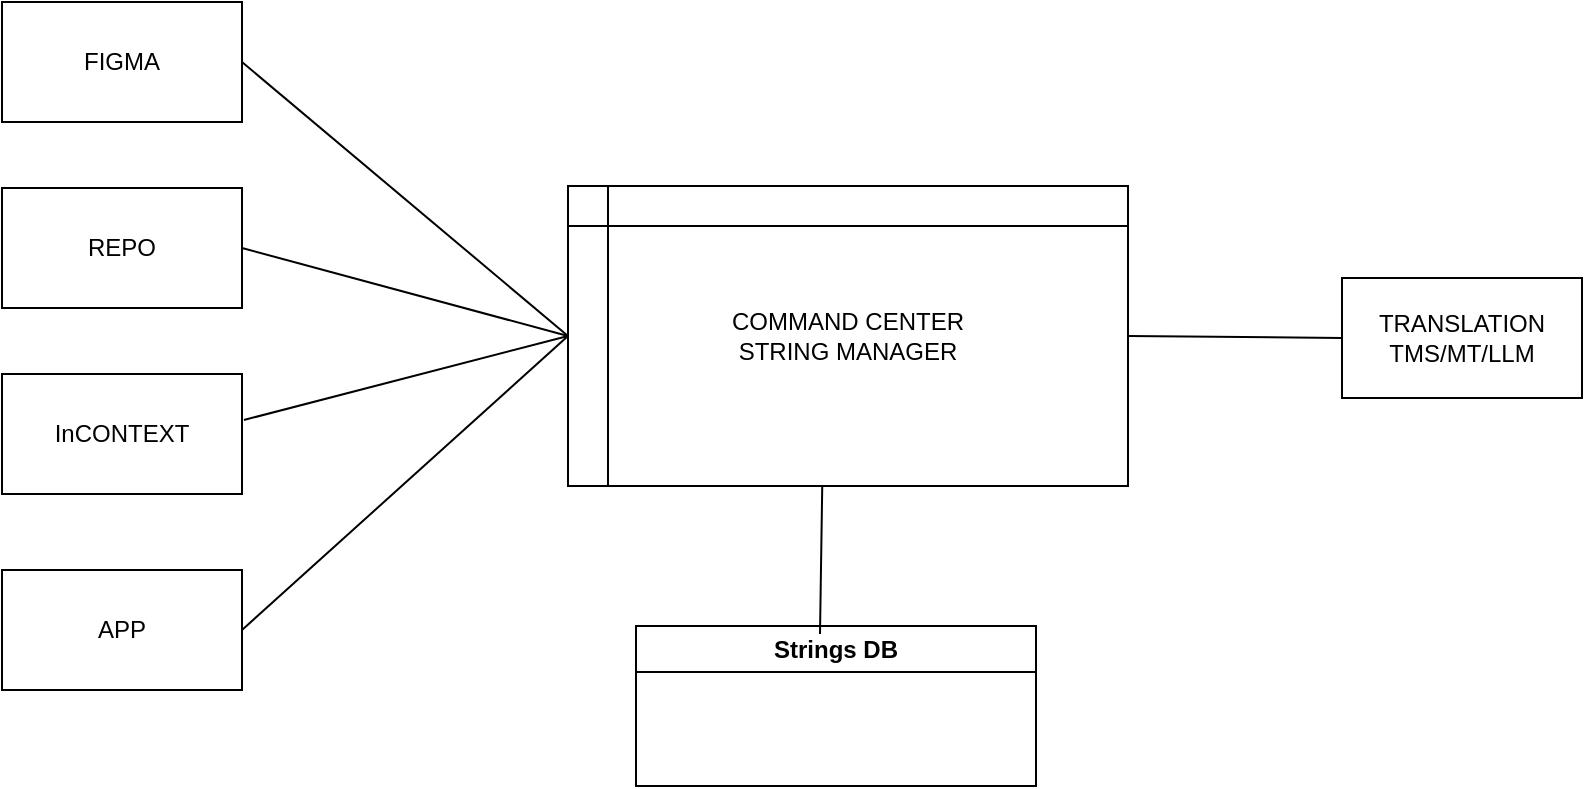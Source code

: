<mxfile version="24.8.3">
  <diagram name="Page-1" id="TSpq--sT16rCI08qDOwt">
    <mxGraphModel dx="1434" dy="738" grid="1" gridSize="10" guides="1" tooltips="1" connect="1" arrows="1" fold="1" page="1" pageScale="1" pageWidth="827" pageHeight="1169" math="0" shadow="0">
      <root>
        <mxCell id="0" />
        <mxCell id="1" parent="0" />
        <mxCell id="p3_ux7moi3LxHsP-3Oeh-1" value="Strings DB" style="swimlane;whiteSpace=wrap;html=1;" vertex="1" parent="1">
          <mxGeometry x="347" y="420" width="200" height="80" as="geometry" />
        </mxCell>
        <mxCell id="p3_ux7moi3LxHsP-3Oeh-2" value="FIGMA" style="rounded=0;whiteSpace=wrap;html=1;" vertex="1" parent="1">
          <mxGeometry x="30" y="108" width="120" height="60" as="geometry" />
        </mxCell>
        <mxCell id="p3_ux7moi3LxHsP-3Oeh-3" value="REPO" style="rounded=0;whiteSpace=wrap;html=1;" vertex="1" parent="1">
          <mxGeometry x="30" y="201" width="120" height="60" as="geometry" />
        </mxCell>
        <mxCell id="p3_ux7moi3LxHsP-3Oeh-4" value="APP" style="rounded=0;whiteSpace=wrap;html=1;" vertex="1" parent="1">
          <mxGeometry x="30" y="392" width="120" height="60" as="geometry" />
        </mxCell>
        <mxCell id="p3_ux7moi3LxHsP-3Oeh-5" value="&lt;div&gt;COMMAND CENTER&lt;/div&gt;&lt;div&gt;STRING MANAGER&lt;/div&gt;" style="shape=internalStorage;whiteSpace=wrap;html=1;backgroundOutline=1;" vertex="1" parent="1">
          <mxGeometry x="313" y="200" width="280" height="150" as="geometry" />
        </mxCell>
        <mxCell id="p3_ux7moi3LxHsP-3Oeh-6" value="" style="endArrow=none;html=1;rounded=0;entryX=0;entryY=0.5;entryDx=0;entryDy=0;exitX=1;exitY=0.5;exitDx=0;exitDy=0;" edge="1" parent="1" source="p3_ux7moi3LxHsP-3Oeh-2" target="p3_ux7moi3LxHsP-3Oeh-5">
          <mxGeometry width="50" height="50" relative="1" as="geometry">
            <mxPoint x="150" y="180" as="sourcePoint" />
            <mxPoint x="200" y="130" as="targetPoint" />
          </mxGeometry>
        </mxCell>
        <mxCell id="p3_ux7moi3LxHsP-3Oeh-7" value="" style="endArrow=none;html=1;rounded=0;exitX=1;exitY=0.5;exitDx=0;exitDy=0;entryX=0;entryY=0.5;entryDx=0;entryDy=0;" edge="1" parent="1" source="p3_ux7moi3LxHsP-3Oeh-3" target="p3_ux7moi3LxHsP-3Oeh-5">
          <mxGeometry width="50" height="50" relative="1" as="geometry">
            <mxPoint x="180" y="340" as="sourcePoint" />
            <mxPoint x="300" y="280" as="targetPoint" />
          </mxGeometry>
        </mxCell>
        <mxCell id="p3_ux7moi3LxHsP-3Oeh-8" value="" style="endArrow=none;html=1;rounded=0;exitX=1;exitY=0.5;exitDx=0;exitDy=0;entryX=0;entryY=0.5;entryDx=0;entryDy=0;" edge="1" parent="1" source="p3_ux7moi3LxHsP-3Oeh-4" target="p3_ux7moi3LxHsP-3Oeh-5">
          <mxGeometry width="50" height="50" relative="1" as="geometry">
            <mxPoint x="170" y="510" as="sourcePoint" />
            <mxPoint x="220" y="460" as="targetPoint" />
          </mxGeometry>
        </mxCell>
        <mxCell id="p3_ux7moi3LxHsP-3Oeh-9" value="" style="endArrow=none;html=1;rounded=0;exitX=0.46;exitY=0.05;exitDx=0;exitDy=0;exitPerimeter=0;entryX=0.454;entryY=1;entryDx=0;entryDy=0;entryPerimeter=0;" edge="1" parent="1" source="p3_ux7moi3LxHsP-3Oeh-1" target="p3_ux7moi3LxHsP-3Oeh-5">
          <mxGeometry width="50" height="50" relative="1" as="geometry">
            <mxPoint x="390" y="410" as="sourcePoint" />
            <mxPoint x="490" y="380" as="targetPoint" />
          </mxGeometry>
        </mxCell>
        <mxCell id="p3_ux7moi3LxHsP-3Oeh-11" value="TRANSLATION&lt;div&gt;TMS/MT/LLM&lt;/div&gt;" style="rounded=0;whiteSpace=wrap;html=1;" vertex="1" parent="1">
          <mxGeometry x="700" y="246" width="120" height="60" as="geometry" />
        </mxCell>
        <mxCell id="p3_ux7moi3LxHsP-3Oeh-12" value="" style="endArrow=none;html=1;rounded=0;entryX=0;entryY=0.5;entryDx=0;entryDy=0;exitX=1;exitY=0.5;exitDx=0;exitDy=0;" edge="1" parent="1" source="p3_ux7moi3LxHsP-3Oeh-5" target="p3_ux7moi3LxHsP-3Oeh-11">
          <mxGeometry width="50" height="50" relative="1" as="geometry">
            <mxPoint x="640" y="390" as="sourcePoint" />
            <mxPoint x="690" y="340" as="targetPoint" />
          </mxGeometry>
        </mxCell>
        <mxCell id="p3_ux7moi3LxHsP-3Oeh-13" value="InCONTEXT" style="rounded=0;whiteSpace=wrap;html=1;" vertex="1" parent="1">
          <mxGeometry x="30" y="294" width="120" height="60" as="geometry" />
        </mxCell>
        <mxCell id="p3_ux7moi3LxHsP-3Oeh-14" value="" style="endArrow=none;html=1;rounded=0;exitX=1.008;exitY=0.383;exitDx=0;exitDy=0;exitPerimeter=0;entryX=0;entryY=0.5;entryDx=0;entryDy=0;" edge="1" parent="1" source="p3_ux7moi3LxHsP-3Oeh-13" target="p3_ux7moi3LxHsP-3Oeh-5">
          <mxGeometry width="50" height="50" relative="1" as="geometry">
            <mxPoint x="390" y="310" as="sourcePoint" />
            <mxPoint x="260" y="300" as="targetPoint" />
          </mxGeometry>
        </mxCell>
      </root>
    </mxGraphModel>
  </diagram>
</mxfile>
